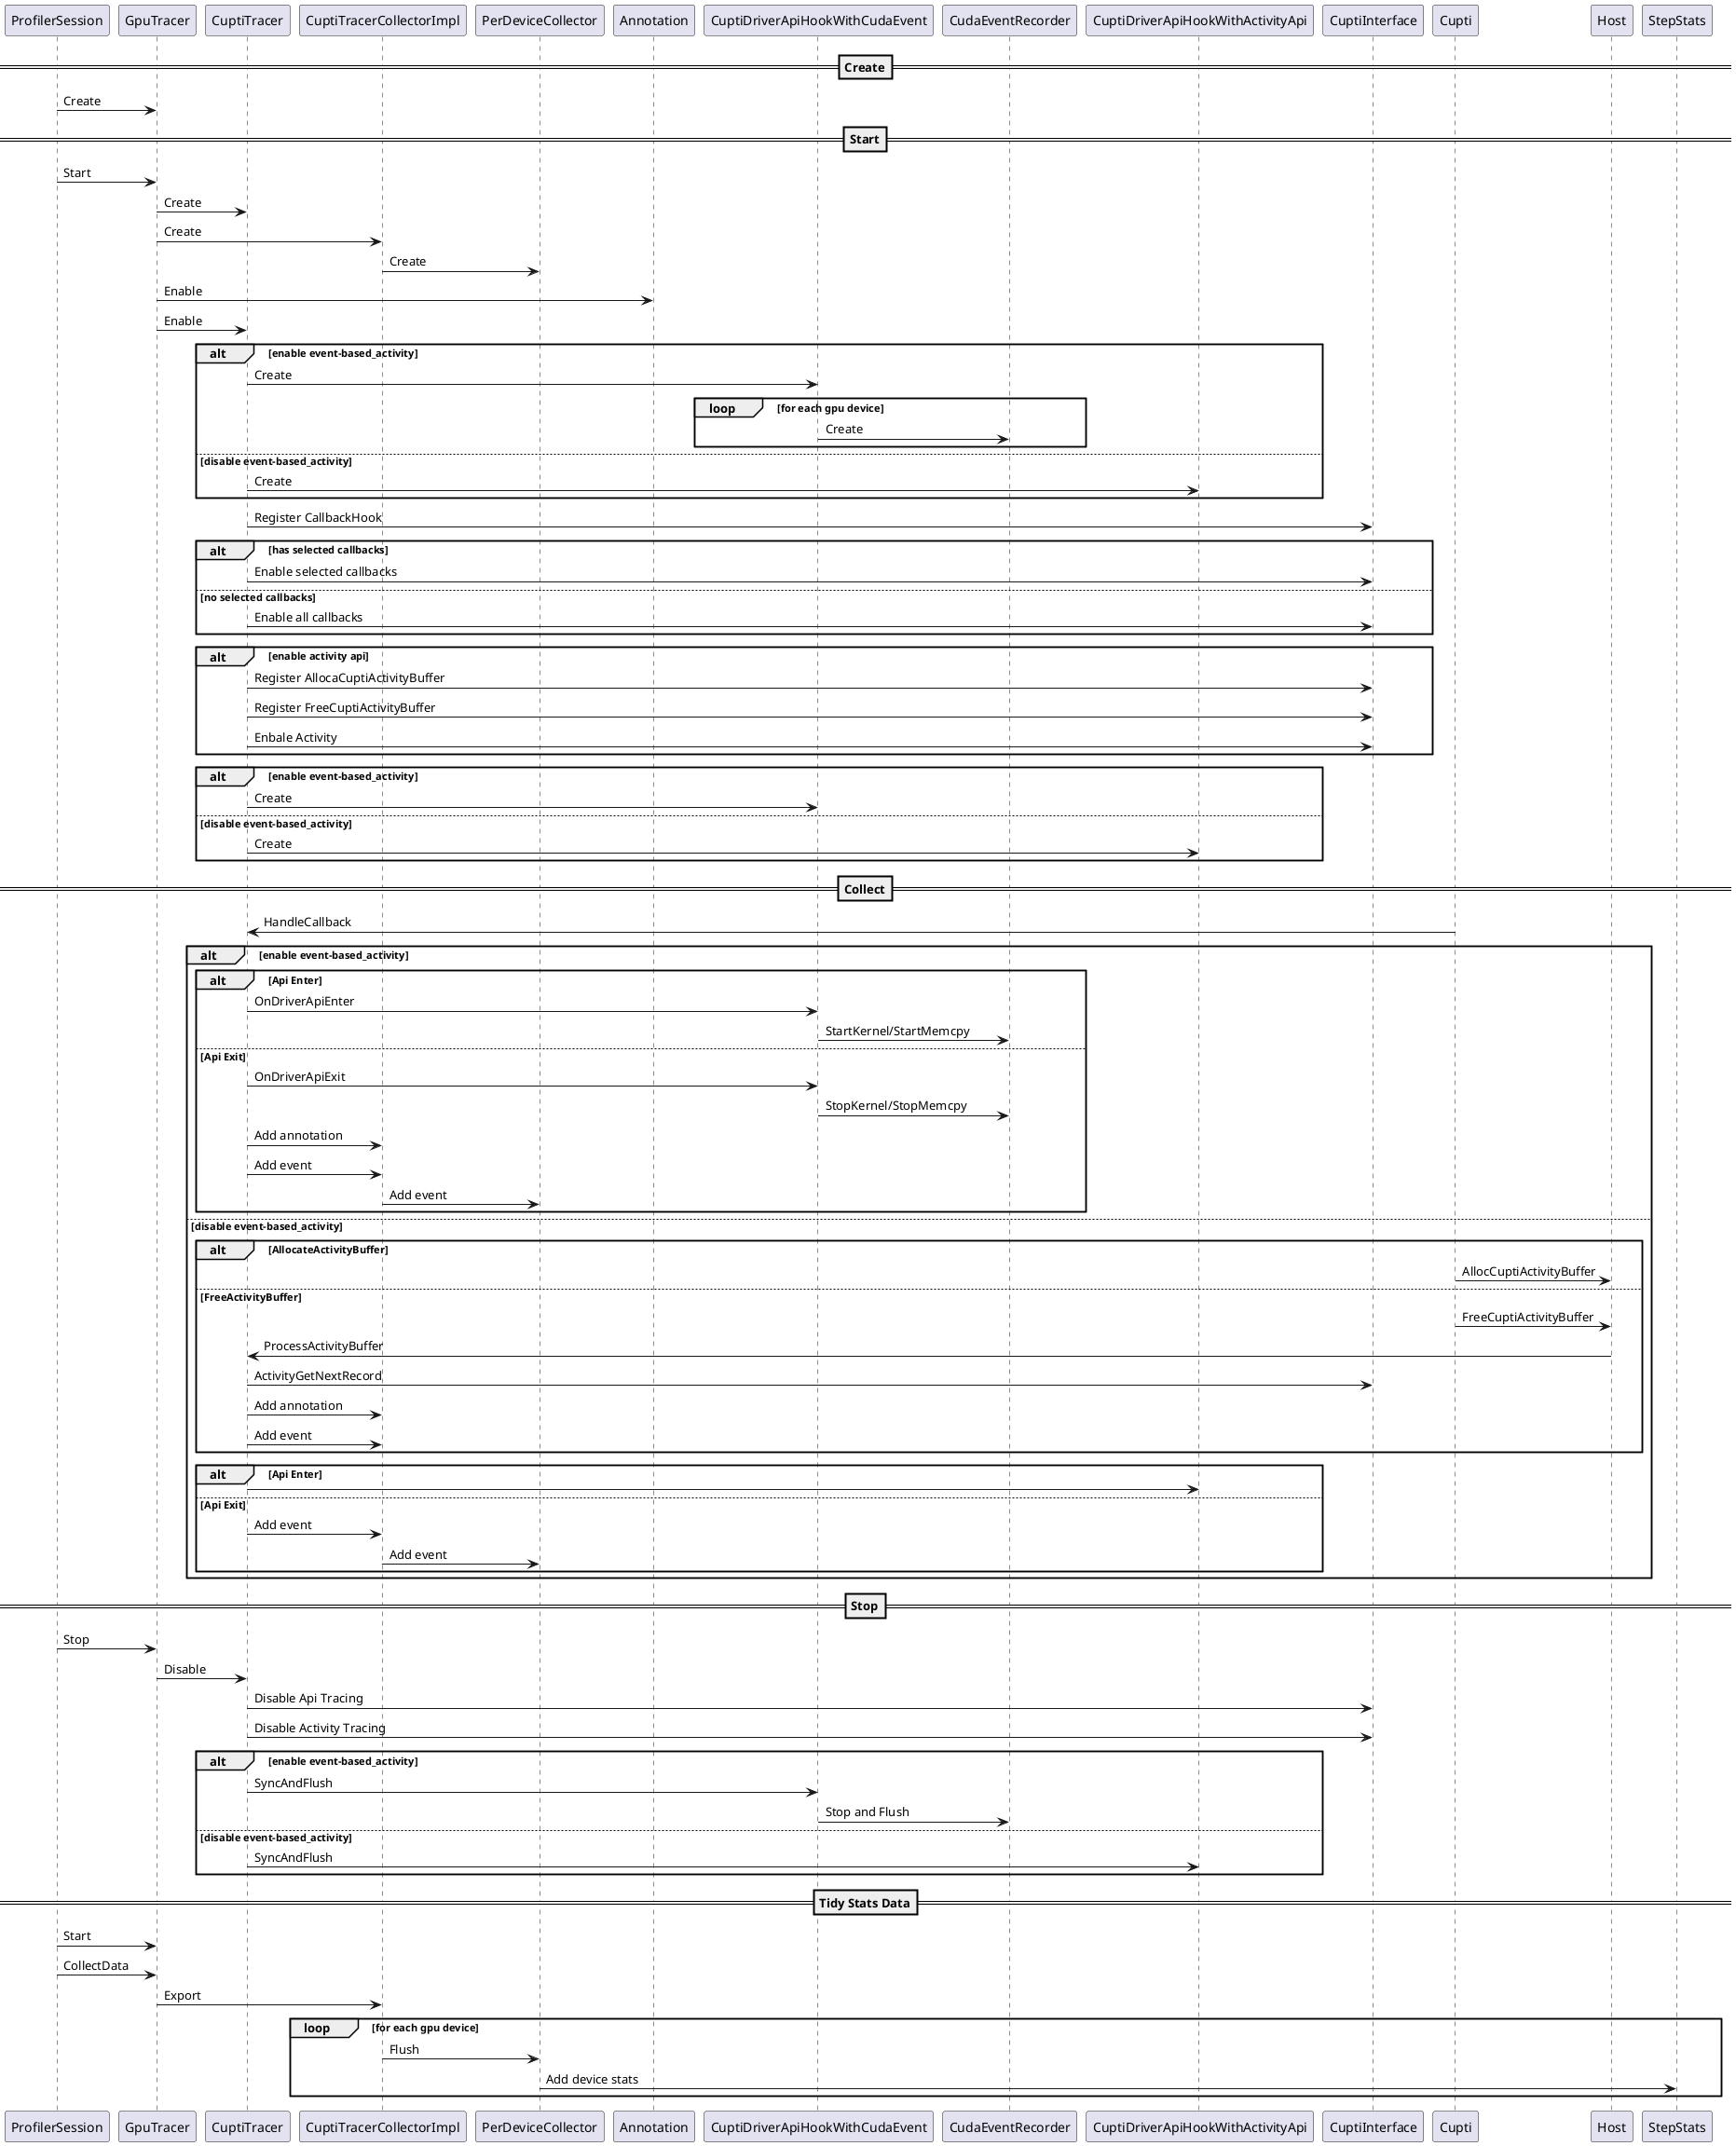 @startuml
==Create==
ProfilerSession -> GpuTracer: Create
==Start==
ProfilerSession -> GpuTracer: Start
GpuTracer -> CuptiTracer: Create
GpuTracer -> CuptiTracerCollectorImpl: Create
CuptiTracerCollectorImpl -> PerDeviceCollector: Create
GpuTracer -> Annotation: Enable
GpuTracer -> CuptiTracer: Enable
alt enable event-based_activity
    CuptiTracer -> CuptiDriverApiHookWithCudaEvent: Create
    loop for each gpu device
        CuptiDriverApiHookWithCudaEvent -> CudaEventRecorder: Create
    end
else disable event-based_activity
    CuptiTracer -> CuptiDriverApiHookWithActivityApi: Create
end
CuptiTracer -> CuptiInterface: Register CallbackHook
alt has selected callbacks
    CuptiTracer -> CuptiInterface: Enable selected callbacks
else no selected callbacks
    CuptiTracer -> CuptiInterface: Enable all callbacks
end
alt enable activity api
    CuptiTracer -> CuptiInterface: Register AllocaCuptiActivityBuffer
    CuptiTracer -> CuptiInterface: Register FreeCuptiActivityBuffer
    CuptiTracer -> CuptiInterface: Enbale Activity
end
alt enable event-based_activity
    CuptiTracer -> CuptiDriverApiHookWithCudaEvent: Create
else disable event-based_activity
    CuptiTracer -> CuptiDriverApiHookWithActivityApi: Create
end
==Collect==
Cupti -> CuptiTracer: HandleCallback
alt enable event-based_activity
    alt Api Enter
        CuptiTracer -> CuptiDriverApiHookWithCudaEvent: OnDriverApiEnter
        CuptiDriverApiHookWithCudaEvent -> CudaEventRecorder: StartKernel/StartMemcpy
    else Api Exit
        CuptiTracer -> CuptiDriverApiHookWithCudaEvent: OnDriverApiExit
        CuptiDriverApiHookWithCudaEvent -> CudaEventRecorder: StopKernel/StopMemcpy
        CuptiTracer -> CuptiTracerCollectorImpl: Add annotation
        CuptiTracer -> CuptiTracerCollectorImpl: Add event 
        CuptiTracerCollectorImpl -> PerDeviceCollector: Add event 
    end
else disable event-based_activity
    alt AllocateActivityBuffer
        Cupti -> Host: AllocCuptiActivityBuffer
    else FreeActivityBuffer
        Cupti -> Host: FreeCuptiActivityBuffer
        Host -> CuptiTracer: ProcessActivityBuffer
        CuptiTracer -> CuptiInterface: ActivityGetNextRecord
        CuptiTracer -> CuptiTracerCollectorImpl: Add annotation
        CuptiTracer -> CuptiTracerCollectorImpl: Add event
    end
    alt Api Enter
        CuptiTracer -> CuptiDriverApiHookWithActivityApi
    else Api Exit
        CuptiTracer -> CuptiTracerCollectorImpl: Add event 
        CuptiTracerCollectorImpl -> PerDeviceCollector: Add event 
    end
end
==Stop==
ProfilerSession -> GpuTracer: Stop
GpuTracer -> CuptiTracer: Disable
CuptiTracer -> CuptiInterface: Disable Api Tracing
CuptiTracer -> CuptiInterface: Disable Activity Tracing
alt enable event-based_activity
    CuptiTracer -> CuptiDriverApiHookWithCudaEvent: SyncAndFlush
    CuptiDriverApiHookWithCudaEvent -> CudaEventRecorder: Stop and Flush
else disable event-based_activity
    CuptiTracer -> CuptiDriverApiHookWithActivityApi: SyncAndFlush
end
==Tidy Stats Data==
ProfilerSession -> GpuTracer: Start
ProfilerSession -> GpuTracer: CollectData
GpuTracer -> CuptiTracerCollectorImpl: Export
loop for each gpu device
    CuptiTracerCollectorImpl -> PerDeviceCollector: Flush
    PerDeviceCollector -> StepStats: Add device stats
end 
@enduml
